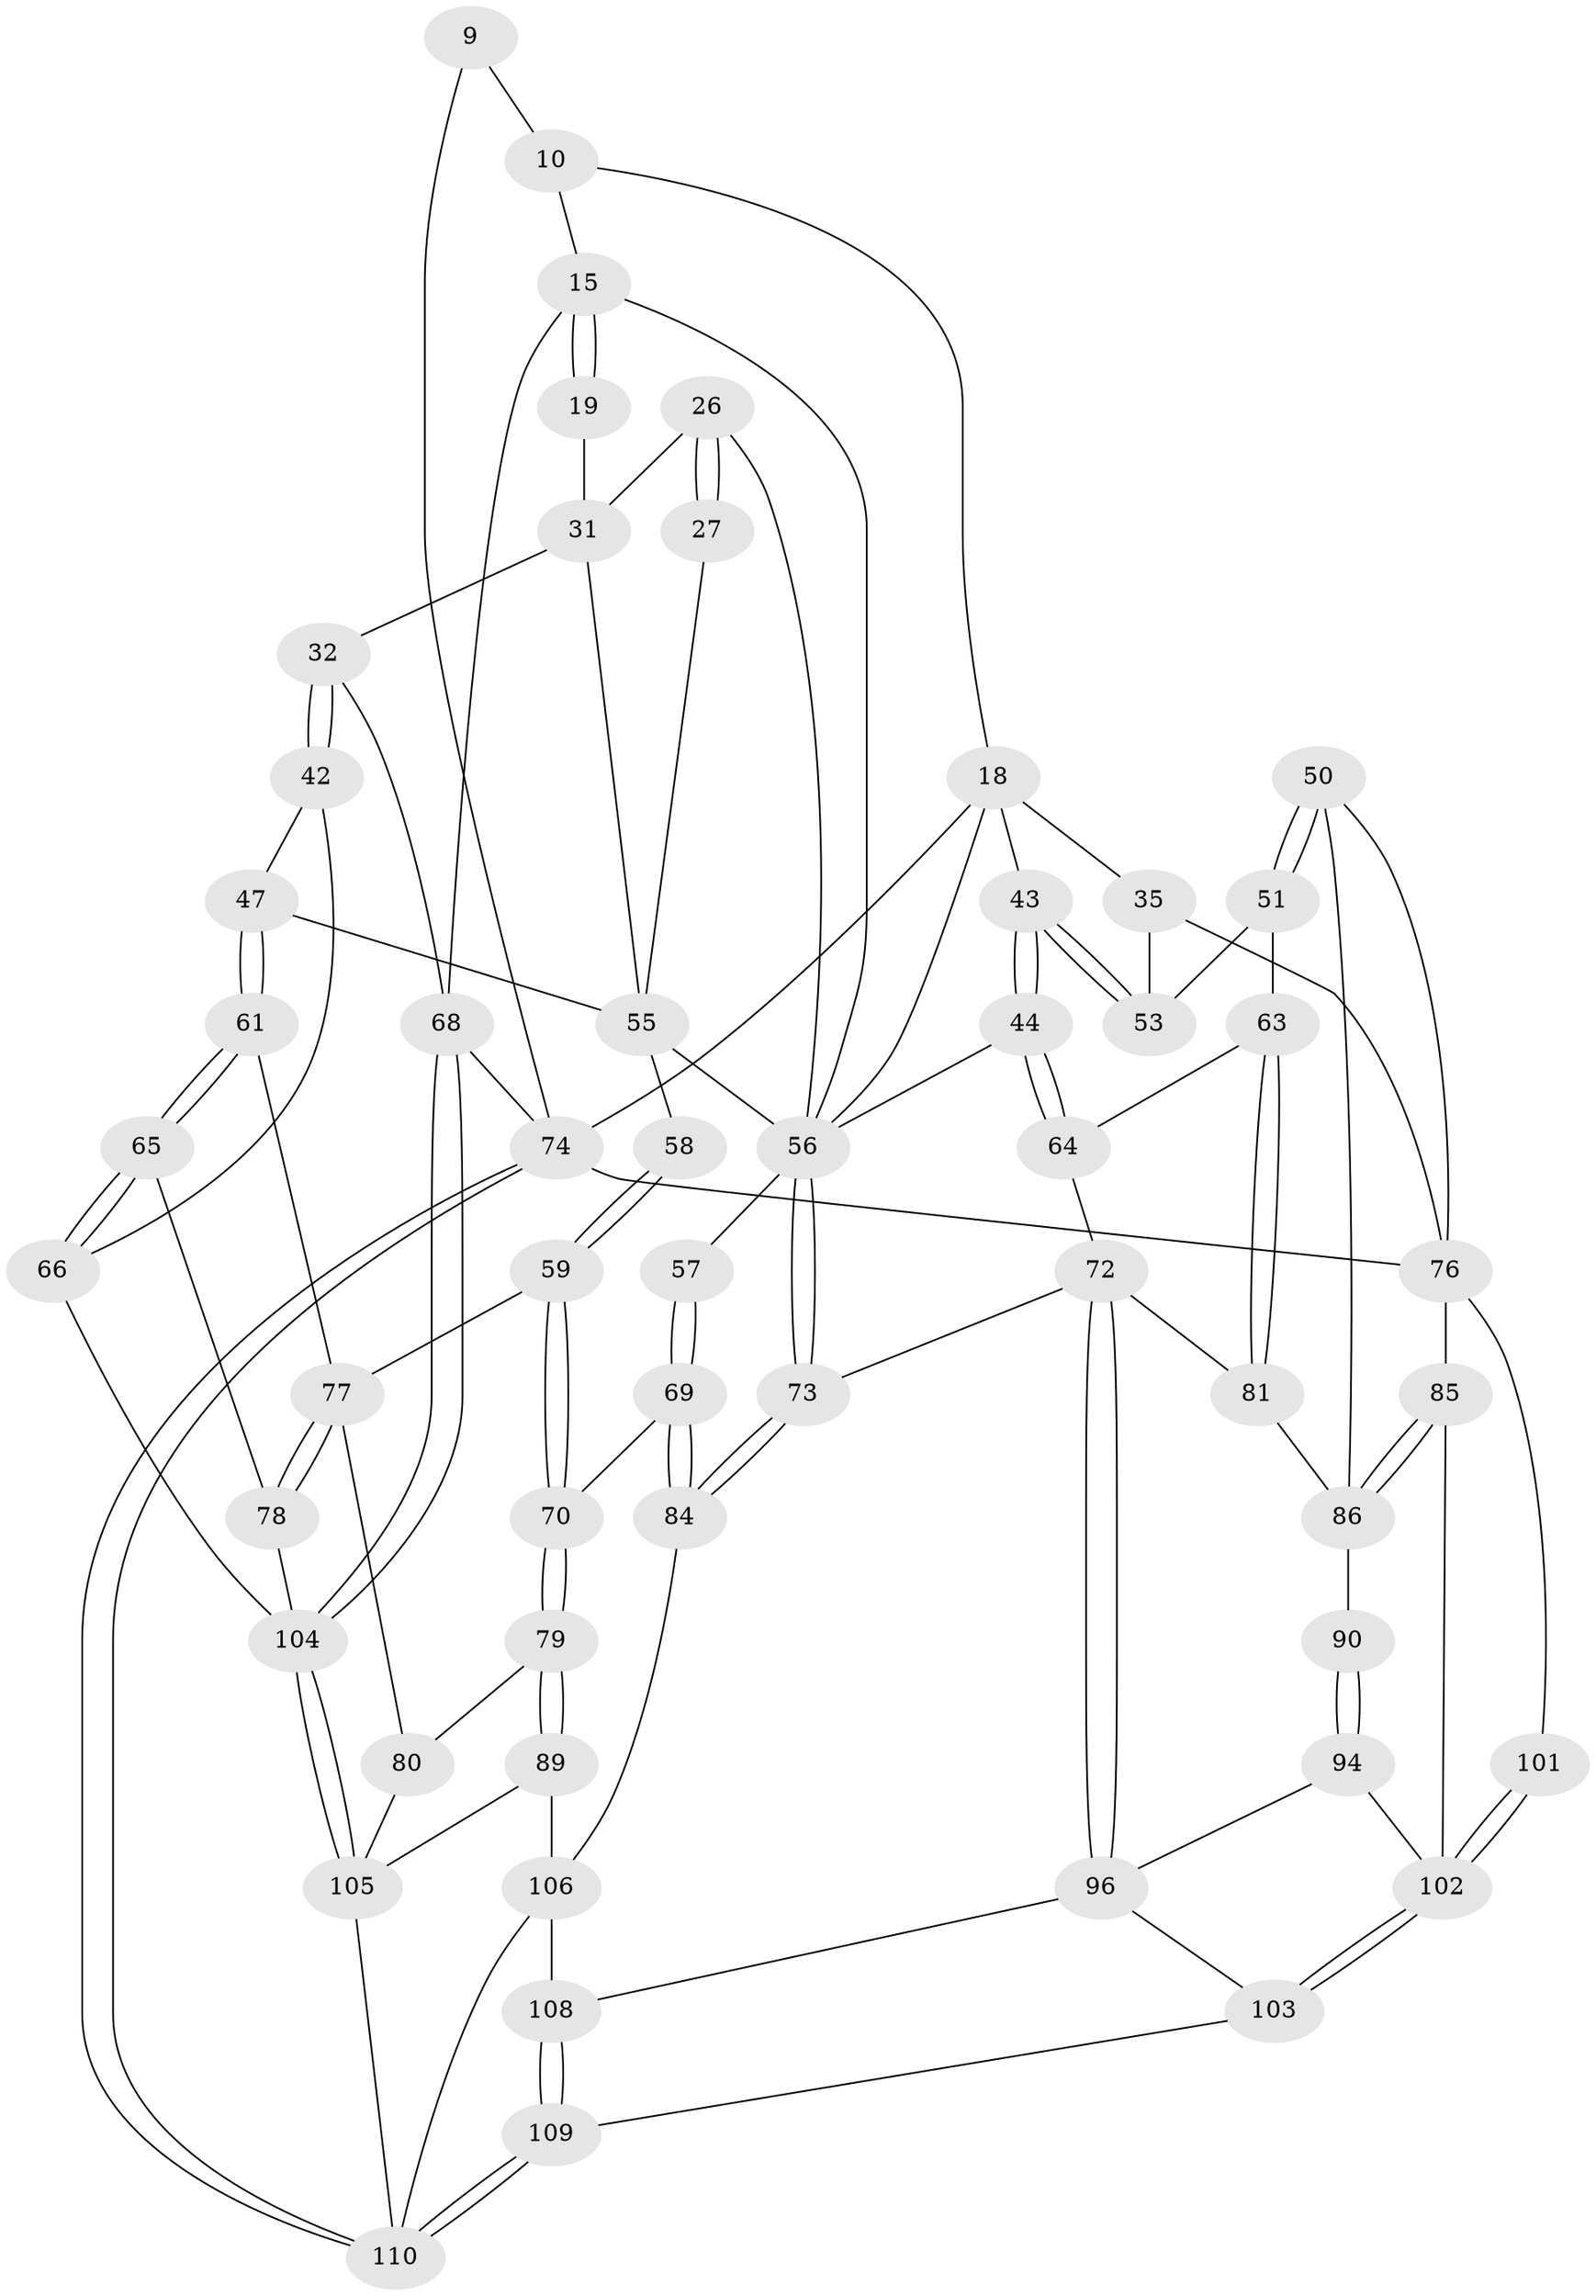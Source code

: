 // original degree distribution, {3: 0.02727272727272727, 4: 0.21818181818181817, 5: 0.5363636363636364, 6: 0.21818181818181817}
// Generated by graph-tools (version 1.1) at 2025/59/03/09/25 04:59:38]
// undirected, 55 vertices, 121 edges
graph export_dot {
graph [start="1"]
  node [color=gray90,style=filled];
  9 [pos="+0.7727881485887206+0.06776827783146067",super="+2"];
  10 [pos="+0.6726293289561808+0.12393370367488175",super="+6+1"];
  15 [pos="+0.5367055082043961+0.24970965987290644",super="+7+8"];
  18 [pos="+0.8049383607131874+0.266819746377094",super="+11+13"];
  19 [pos="+0.38134557568699523+0.09457657946595462"];
  26 [pos="+0.3759633527596071+0.15971303569091114",super="+25"];
  27 [pos="+0.3411196487026028+0.3104712271921953"];
  31 [pos="+0.14537960640368322+0.34903775355451644",super="+30"];
  32 [pos="+0.1303919403514239+0.34304921949213824",super="+23"];
  35 [pos="+0.8165860938283834+0.3818601738901855",super="+34"];
  42 [pos="+0+0.35234277905072336",super="+41"];
  43 [pos="+0.6225295345068516+0.41009471896004657"];
  44 [pos="+0.5602892980638771+0.5017186644548766"];
  47 [pos="+0.13876593597906278+0.4841731513718476"];
  50 [pos="+1+0.474282208527804"];
  51 [pos="+0.8805081900933841+0.47564749679106244"];
  53 [pos="+0.71545328829559+0.454128214498735",super="+52"];
  55 [pos="+0.30250445764893996+0.5351569079992406",super="+39+48"];
  56 [pos="+0.4592637208496151+0.568297720277848",super="+45+54"];
  57 [pos="+0.43891823474523767+0.5768037109440579"];
  58 [pos="+0.2929759053291376+0.5387545408098031"];
  59 [pos="+0.2157606803546019+0.5967856291044658"];
  61 [pos="+0.1344446462827898+0.5763570062209695"];
  63 [pos="+0.7675652847454705+0.6126292506940332",super="+62"];
  64 [pos="+0.6542152990599734+0.6188130111301943"];
  65 [pos="+0+0.6136403339372967"];
  66 [pos="+0+0.6125775482821683"];
  68 [pos="+0+1",super="+4"];
  69 [pos="+0.39687791630568015+0.6826359492204569"];
  70 [pos="+0.2650388436299968+0.7016290234846103"];
  72 [pos="+0.5963634404335627+0.7348450505173962",super="+71"];
  73 [pos="+0.5703292377026443+0.7258236232116266"];
  74 [pos="+1+1",super="+3+17"];
  76 [pos="+1+0.6178450800859973",super="+75+49"];
  77 [pos="+0.12190992941620345+0.7341435913476975",super="+60"];
  78 [pos="+0+0.722187608199401"];
  79 [pos="+0.24173601643780748+0.7549962845142473"];
  80 [pos="+0.13492775758364478+0.7489987287306635"];
  81 [pos="+0.7432447873027495+0.682629556520649"];
  84 [pos="+0.42859853124118424+0.7615374146853388"];
  85 [pos="+0.9292676993545795+0.7790932872493616"];
  86 [pos="+0.8994237680449735+0.7271665650674918",super="+83"];
  89 [pos="+0.26426359064872856+0.8312747641439961"];
  90 [pos="+0.7583884024688224+0.7020002719097995"];
  94 [pos="+0.7643092251897761+0.7880426619468258"];
  96 [pos="+0.5895303280129555+0.8222034810171787",super="+95"];
  101 [pos="+1+1"];
  102 [pos="+1+1",super="+99+98"];
  103 [pos="+0.7271459473482625+0.8975974858546028"];
  104 [pos="+0+1",super="+92+93"];
  105 [pos="+0.17266958552335385+1",super="+100+91"];
  106 [pos="+0.3337068462126671+0.9429854358406863",super="+88"];
  108 [pos="+0.5305327485874456+0.9439431403204106",super="+97"];
  109 [pos="+0.5939345393946646+1"];
  110 [pos="+0.587331829582632+1",super="+107"];
  9 -- 10 [weight=2];
  9 -- 74 [weight=2];
  10 -- 18;
  10 -- 15;
  15 -- 19 [weight=2];
  15 -- 19;
  15 -- 68;
  15 -- 56;
  18 -- 35 [weight=2];
  18 -- 43;
  18 -- 74;
  18 -- 56;
  19 -- 31;
  26 -- 27 [weight=2];
  26 -- 27;
  26 -- 31;
  26 -- 56;
  27 -- 55;
  31 -- 32 [weight=2];
  31 -- 55 [weight=3];
  32 -- 42 [weight=2];
  32 -- 42;
  32 -- 68;
  35 -- 53;
  35 -- 76;
  42 -- 47;
  42 -- 66;
  43 -- 44;
  43 -- 44;
  43 -- 53;
  43 -- 53;
  44 -- 64;
  44 -- 64;
  44 -- 56;
  47 -- 61;
  47 -- 61;
  47 -- 55;
  50 -- 51;
  50 -- 51;
  50 -- 86;
  50 -- 76;
  51 -- 63;
  51 -- 53;
  55 -- 58 [weight=2];
  55 -- 56 [weight=2];
  56 -- 57 [weight=2];
  56 -- 73;
  56 -- 73;
  57 -- 69;
  57 -- 69;
  58 -- 59;
  58 -- 59;
  59 -- 70;
  59 -- 70;
  59 -- 77;
  61 -- 65;
  61 -- 65;
  61 -- 77;
  63 -- 81;
  63 -- 81;
  63 -- 64;
  64 -- 72;
  65 -- 66;
  65 -- 66;
  65 -- 78;
  66 -- 104;
  68 -- 104 [weight=2];
  68 -- 104;
  68 -- 74 [weight=2];
  69 -- 70;
  69 -- 84;
  69 -- 84;
  70 -- 79;
  70 -- 79;
  72 -- 73;
  72 -- 96;
  72 -- 96;
  72 -- 81;
  73 -- 84;
  73 -- 84;
  74 -- 110;
  74 -- 110;
  74 -- 76 [weight=2];
  76 -- 85;
  76 -- 101;
  77 -- 78;
  77 -- 78;
  77 -- 80;
  78 -- 104;
  79 -- 80;
  79 -- 89;
  79 -- 89;
  80 -- 105;
  81 -- 86;
  84 -- 106;
  85 -- 86;
  85 -- 86;
  85 -- 102;
  86 -- 90 [weight=2];
  89 -- 106;
  89 -- 105;
  90 -- 94;
  90 -- 94;
  94 -- 102;
  94 -- 96;
  96 -- 103;
  96 -- 108;
  101 -- 102 [weight=2];
  101 -- 102;
  102 -- 103;
  102 -- 103;
  103 -- 109;
  104 -- 105 [weight=2];
  104 -- 105;
  105 -- 110;
  106 -- 108 [weight=2];
  106 -- 110;
  108 -- 109;
  108 -- 109;
  109 -- 110;
  109 -- 110;
}
